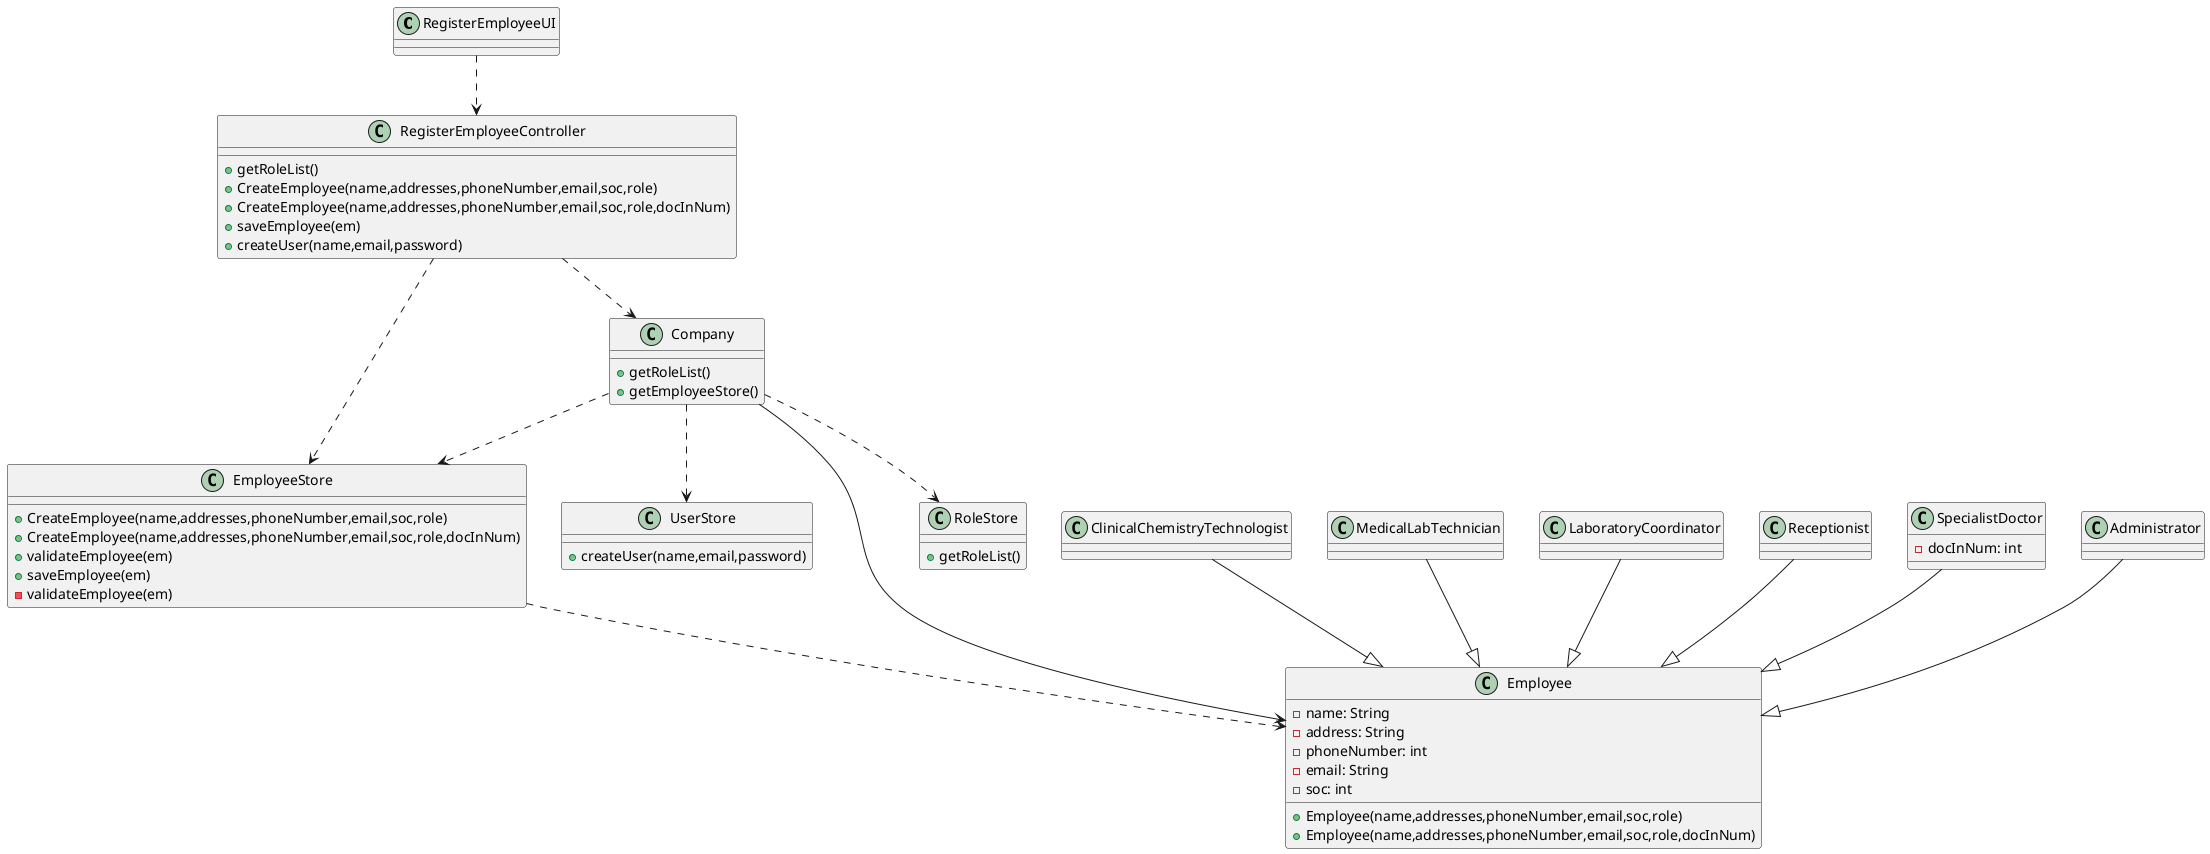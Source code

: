 @startuml
'https://plantuml.com/class-diagram

class RegisterEmployeeUI{
}
class RegisterEmployeeController{
+getRoleList()
+CreateEmployee(name,addresses,phoneNumber,email,soc,role)
+CreateEmployee(name,addresses,phoneNumber,email,soc,role,docInNum)
+saveEmployee(em)
+createUser(name,email,password)
}

class UserStore{
+createUser(name,email,password)
}

class Company{
+getRoleList()
+getEmployeeStore()
}

class EmployeeStore{
+CreateEmployee(name,addresses,phoneNumber,email,soc,role)
+CreateEmployee(name,addresses,phoneNumber,email,soc,role,docInNum)
+validateEmployee(em)
+saveEmployee(em)
-validateEmployee(em)
}

class Employee{
-name: String
-address: String
-phoneNumber: int
-email: String
-soc: int
+Employee(name,addresses,phoneNumber,email,soc,role)
+Employee(name,addresses,phoneNumber,email,soc,role,docInNum)
}
class RoleStore{
+getRoleList()
}

class ClinicalChemistryTechnologist{
}
class MedicalLabTechnician{
}
class LaboratoryCoordinator{
}
class Receptionist{
}
class SpecialistDoctor{
-docInNum: int
}
class Administrator{
}
RegisterEmployeeController ..> EmployeeStore
RegisterEmployeeUI ..> RegisterEmployeeController
RegisterEmployeeController ..> Company
Company ..> RoleStore
Company --> Employee
Company ..> UserStore
Company ..> EmployeeStore
EmployeeStore ..> Employee
SpecialistDoctor --|> Employee
ClinicalChemistryTechnologist --|> Employee
MedicalLabTechnician --|> Employee
LaboratoryCoordinator --|> Employee
Receptionist --|> Employee
Administrator --|> Employee



@enduml